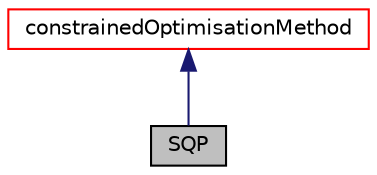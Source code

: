 digraph "SQP"
{
  bgcolor="transparent";
  edge [fontname="Helvetica",fontsize="10",labelfontname="Helvetica",labelfontsize="10"];
  node [fontname="Helvetica",fontsize="10",shape=record];
  Node1 [label="SQP",height=0.2,width=0.4,color="black", fillcolor="grey75", style="filled" fontcolor="black"];
  Node2 -> Node1 [dir="back",color="midnightblue",fontsize="10",style="solid",fontname="Helvetica"];
  Node2 [label="constrainedOptimisationMethod",height=0.2,width=0.4,color="red",URL="$classFoam_1_1constrainedOptimisationMethod.html",tooltip="Abstract base class for optimisation methods supporting constraints. Does not add functionality to up..."];
}
